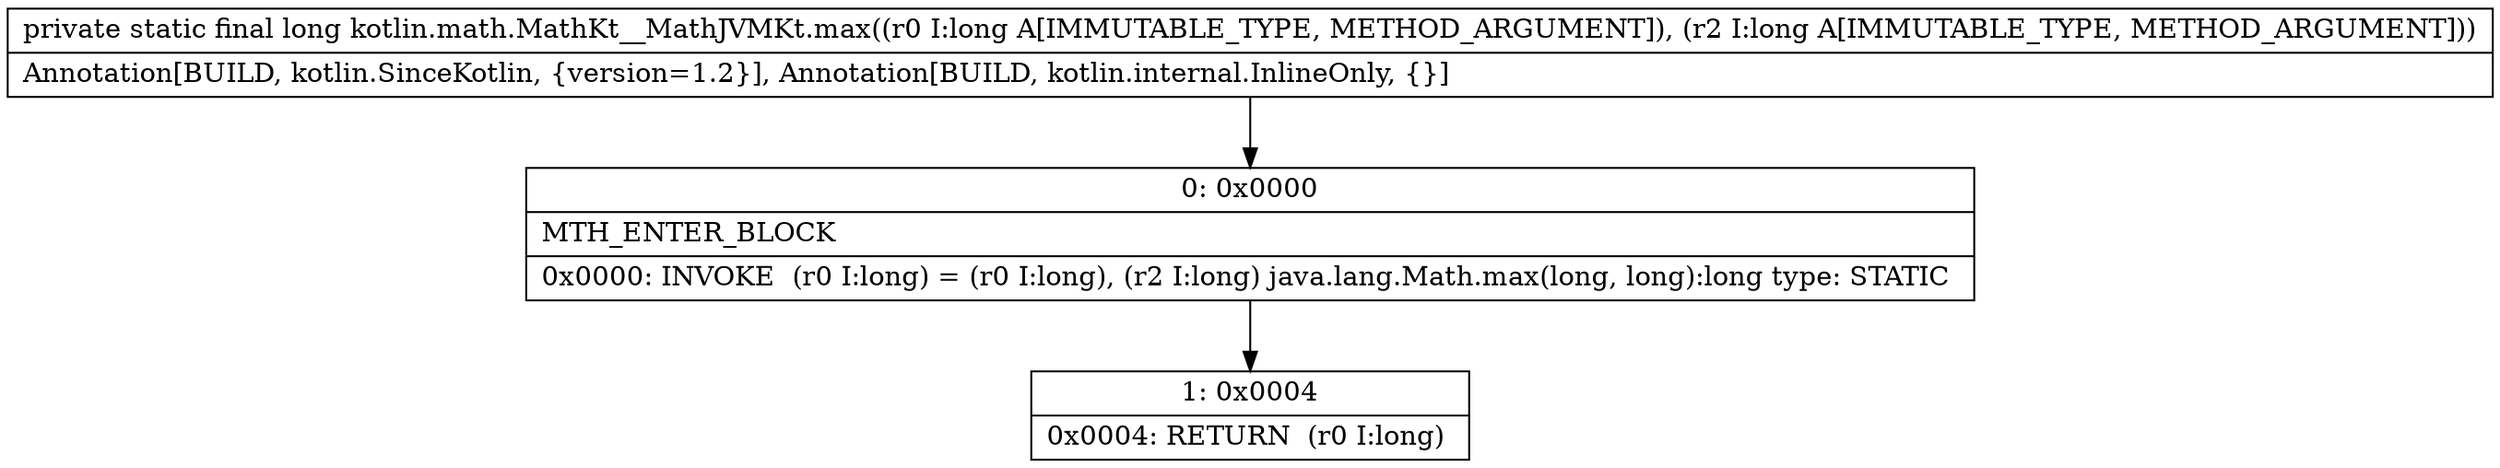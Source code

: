 digraph "CFG forkotlin.math.MathKt__MathJVMKt.max(JJ)J" {
Node_0 [shape=record,label="{0\:\ 0x0000|MTH_ENTER_BLOCK\l|0x0000: INVOKE  (r0 I:long) = (r0 I:long), (r2 I:long) java.lang.Math.max(long, long):long type: STATIC \l}"];
Node_1 [shape=record,label="{1\:\ 0x0004|0x0004: RETURN  (r0 I:long) \l}"];
MethodNode[shape=record,label="{private static final long kotlin.math.MathKt__MathJVMKt.max((r0 I:long A[IMMUTABLE_TYPE, METHOD_ARGUMENT]), (r2 I:long A[IMMUTABLE_TYPE, METHOD_ARGUMENT]))  | Annotation[BUILD, kotlin.SinceKotlin, \{version=1.2\}], Annotation[BUILD, kotlin.internal.InlineOnly, \{\}]\l}"];
MethodNode -> Node_0;
Node_0 -> Node_1;
}

